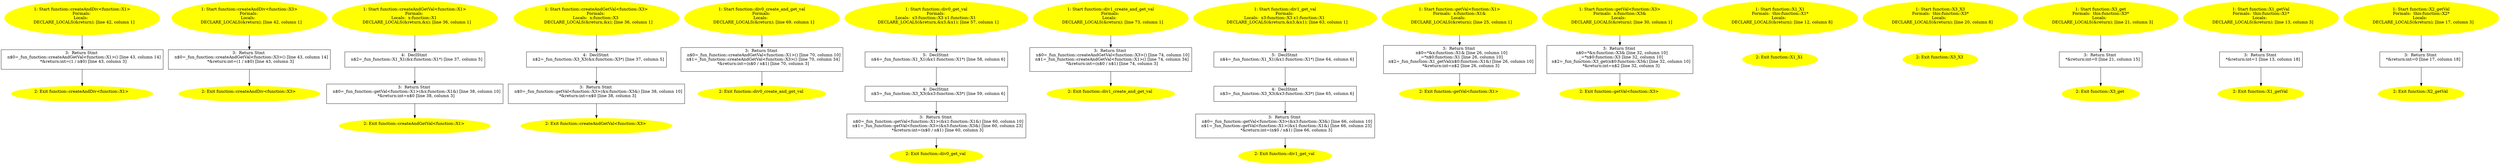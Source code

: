 /* @generated */
digraph cfg {
"createAndDiv<function::X1>#function#7317770096713783521.0380eae58716a2f4c79a0aa7669988ba_1" [label="1: Start function::createAndDiv<function::X1>\nFormals: \nLocals:  \n   DECLARE_LOCALS(&return); [line 42, column 1]\n " color=yellow style=filled]
	

	 "createAndDiv<function::X1>#function#7317770096713783521.0380eae58716a2f4c79a0aa7669988ba_1" -> "createAndDiv<function::X1>#function#7317770096713783521.0380eae58716a2f4c79a0aa7669988ba_3" ;
"createAndDiv<function::X1>#function#7317770096713783521.0380eae58716a2f4c79a0aa7669988ba_2" [label="2: Exit function::createAndDiv<function::X1> \n  " color=yellow style=filled]
	

"createAndDiv<function::X1>#function#7317770096713783521.0380eae58716a2f4c79a0aa7669988ba_3" [label="3:  Return Stmt \n   n$0=_fun_function::createAndGetVal<function::X1>() [line 43, column 14]\n  *&return:int=(1 / n$0) [line 43, column 3]\n " shape="box"]
	

	 "createAndDiv<function::X1>#function#7317770096713783521.0380eae58716a2f4c79a0aa7669988ba_3" -> "createAndDiv<function::X1>#function#7317770096713783521.0380eae58716a2f4c79a0aa7669988ba_2" ;
"createAndDiv<function::X3>#function#17691069018148922707.8fbffac628046cdf9a89a22bc71f8057_1" [label="1: Start function::createAndDiv<function::X3>\nFormals: \nLocals:  \n   DECLARE_LOCALS(&return); [line 42, column 1]\n " color=yellow style=filled]
	

	 "createAndDiv<function::X3>#function#17691069018148922707.8fbffac628046cdf9a89a22bc71f8057_1" -> "createAndDiv<function::X3>#function#17691069018148922707.8fbffac628046cdf9a89a22bc71f8057_3" ;
"createAndDiv<function::X3>#function#17691069018148922707.8fbffac628046cdf9a89a22bc71f8057_2" [label="2: Exit function::createAndDiv<function::X3> \n  " color=yellow style=filled]
	

"createAndDiv<function::X3>#function#17691069018148922707.8fbffac628046cdf9a89a22bc71f8057_3" [label="3:  Return Stmt \n   n$0=_fun_function::createAndGetVal<function::X3>() [line 43, column 14]\n  *&return:int=(1 / n$0) [line 43, column 3]\n " shape="box"]
	

	 "createAndDiv<function::X3>#function#17691069018148922707.8fbffac628046cdf9a89a22bc71f8057_3" -> "createAndDiv<function::X3>#function#17691069018148922707.8fbffac628046cdf9a89a22bc71f8057_2" ;
"createAndGetVal<function::X1>#function#6914861794749950810.03576380bf9ba7f93eef05bd79193575_1" [label="1: Start function::createAndGetVal<function::X1>\nFormals: \nLocals:  x:function::X1 \n   DECLARE_LOCALS(&return,&x); [line 36, column 1]\n " color=yellow style=filled]
	

	 "createAndGetVal<function::X1>#function#6914861794749950810.03576380bf9ba7f93eef05bd79193575_1" -> "createAndGetVal<function::X1>#function#6914861794749950810.03576380bf9ba7f93eef05bd79193575_4" ;
"createAndGetVal<function::X1>#function#6914861794749950810.03576380bf9ba7f93eef05bd79193575_2" [label="2: Exit function::createAndGetVal<function::X1> \n  " color=yellow style=filled]
	

"createAndGetVal<function::X1>#function#6914861794749950810.03576380bf9ba7f93eef05bd79193575_3" [label="3:  Return Stmt \n   n$0=_fun_function::getVal<function::X1>(&x:function::X1&) [line 38, column 10]\n  *&return:int=n$0 [line 38, column 3]\n " shape="box"]
	

	 "createAndGetVal<function::X1>#function#6914861794749950810.03576380bf9ba7f93eef05bd79193575_3" -> "createAndGetVal<function::X1>#function#6914861794749950810.03576380bf9ba7f93eef05bd79193575_2" ;
"createAndGetVal<function::X1>#function#6914861794749950810.03576380bf9ba7f93eef05bd79193575_4" [label="4:  DeclStmt \n   n$2=_fun_function::X1_X1(&x:function::X1*) [line 37, column 5]\n " shape="box"]
	

	 "createAndGetVal<function::X1>#function#6914861794749950810.03576380bf9ba7f93eef05bd79193575_4" -> "createAndGetVal<function::X1>#function#6914861794749950810.03576380bf9ba7f93eef05bd79193575_3" ;
"createAndGetVal<function::X3>#function#780814784522236088.525e889c7c5ef92e178075392a6961a4_1" [label="1: Start function::createAndGetVal<function::X3>\nFormals: \nLocals:  x:function::X3 \n   DECLARE_LOCALS(&return,&x); [line 36, column 1]\n " color=yellow style=filled]
	

	 "createAndGetVal<function::X3>#function#780814784522236088.525e889c7c5ef92e178075392a6961a4_1" -> "createAndGetVal<function::X3>#function#780814784522236088.525e889c7c5ef92e178075392a6961a4_4" ;
"createAndGetVal<function::X3>#function#780814784522236088.525e889c7c5ef92e178075392a6961a4_2" [label="2: Exit function::createAndGetVal<function::X3> \n  " color=yellow style=filled]
	

"createAndGetVal<function::X3>#function#780814784522236088.525e889c7c5ef92e178075392a6961a4_3" [label="3:  Return Stmt \n   n$0=_fun_function::getVal<function::X3>(&x:function::X3&) [line 38, column 10]\n  *&return:int=n$0 [line 38, column 3]\n " shape="box"]
	

	 "createAndGetVal<function::X3>#function#780814784522236088.525e889c7c5ef92e178075392a6961a4_3" -> "createAndGetVal<function::X3>#function#780814784522236088.525e889c7c5ef92e178075392a6961a4_2" ;
"createAndGetVal<function::X3>#function#780814784522236088.525e889c7c5ef92e178075392a6961a4_4" [label="4:  DeclStmt \n   n$2=_fun_function::X3_X3(&x:function::X3*) [line 37, column 5]\n " shape="box"]
	

	 "createAndGetVal<function::X3>#function#780814784522236088.525e889c7c5ef92e178075392a6961a4_4" -> "createAndGetVal<function::X3>#function#780814784522236088.525e889c7c5ef92e178075392a6961a4_3" ;
"div0_create_and_get_val#function#10435269887260132003.1e3aa28edfcd43ce252fdb21067574b3_1" [label="1: Start function::div0_create_and_get_val\nFormals: \nLocals:  \n   DECLARE_LOCALS(&return); [line 69, column 1]\n " color=yellow style=filled]
	

	 "div0_create_and_get_val#function#10435269887260132003.1e3aa28edfcd43ce252fdb21067574b3_1" -> "div0_create_and_get_val#function#10435269887260132003.1e3aa28edfcd43ce252fdb21067574b3_3" ;
"div0_create_and_get_val#function#10435269887260132003.1e3aa28edfcd43ce252fdb21067574b3_2" [label="2: Exit function::div0_create_and_get_val \n  " color=yellow style=filled]
	

"div0_create_and_get_val#function#10435269887260132003.1e3aa28edfcd43ce252fdb21067574b3_3" [label="3:  Return Stmt \n   n$0=_fun_function::createAndGetVal<function::X1>() [line 70, column 10]\n  n$1=_fun_function::createAndGetVal<function::X3>() [line 70, column 34]\n  *&return:int=(n$0 / n$1) [line 70, column 3]\n " shape="box"]
	

	 "div0_create_and_get_val#function#10435269887260132003.1e3aa28edfcd43ce252fdb21067574b3_3" -> "div0_create_and_get_val#function#10435269887260132003.1e3aa28edfcd43ce252fdb21067574b3_2" ;
"div0_get_val#function#10798510201986830040.b077944b4022150f57aec37a5ffc164a_1" [label="1: Start function::div0_get_val\nFormals: \nLocals:  x3:function::X3 x1:function::X1 \n   DECLARE_LOCALS(&return,&x3,&x1); [line 57, column 1]\n " color=yellow style=filled]
	

	 "div0_get_val#function#10798510201986830040.b077944b4022150f57aec37a5ffc164a_1" -> "div0_get_val#function#10798510201986830040.b077944b4022150f57aec37a5ffc164a_5" ;
"div0_get_val#function#10798510201986830040.b077944b4022150f57aec37a5ffc164a_2" [label="2: Exit function::div0_get_val \n  " color=yellow style=filled]
	

"div0_get_val#function#10798510201986830040.b077944b4022150f57aec37a5ffc164a_3" [label="3:  Return Stmt \n   n$0=_fun_function::getVal<function::X1>(&x1:function::X1&) [line 60, column 10]\n  n$1=_fun_function::getVal<function::X3>(&x3:function::X3&) [line 60, column 23]\n  *&return:int=(n$0 / n$1) [line 60, column 3]\n " shape="box"]
	

	 "div0_get_val#function#10798510201986830040.b077944b4022150f57aec37a5ffc164a_3" -> "div0_get_val#function#10798510201986830040.b077944b4022150f57aec37a5ffc164a_2" ;
"div0_get_val#function#10798510201986830040.b077944b4022150f57aec37a5ffc164a_4" [label="4:  DeclStmt \n   n$3=_fun_function::X3_X3(&x3:function::X3*) [line 59, column 6]\n " shape="box"]
	

	 "div0_get_val#function#10798510201986830040.b077944b4022150f57aec37a5ffc164a_4" -> "div0_get_val#function#10798510201986830040.b077944b4022150f57aec37a5ffc164a_3" ;
"div0_get_val#function#10798510201986830040.b077944b4022150f57aec37a5ffc164a_5" [label="5:  DeclStmt \n   n$4=_fun_function::X1_X1(&x1:function::X1*) [line 58, column 6]\n " shape="box"]
	

	 "div0_get_val#function#10798510201986830040.b077944b4022150f57aec37a5ffc164a_5" -> "div0_get_val#function#10798510201986830040.b077944b4022150f57aec37a5ffc164a_4" ;
"div1_create_and_get_val#function#14376724289073099234.7b46bfd9e19b7d3885bef77d1720d502_1" [label="1: Start function::div1_create_and_get_val\nFormals: \nLocals:  \n   DECLARE_LOCALS(&return); [line 73, column 1]\n " color=yellow style=filled]
	

	 "div1_create_and_get_val#function#14376724289073099234.7b46bfd9e19b7d3885bef77d1720d502_1" -> "div1_create_and_get_val#function#14376724289073099234.7b46bfd9e19b7d3885bef77d1720d502_3" ;
"div1_create_and_get_val#function#14376724289073099234.7b46bfd9e19b7d3885bef77d1720d502_2" [label="2: Exit function::div1_create_and_get_val \n  " color=yellow style=filled]
	

"div1_create_and_get_val#function#14376724289073099234.7b46bfd9e19b7d3885bef77d1720d502_3" [label="3:  Return Stmt \n   n$0=_fun_function::createAndGetVal<function::X3>() [line 74, column 10]\n  n$1=_fun_function::createAndGetVal<function::X1>() [line 74, column 34]\n  *&return:int=(n$0 / n$1) [line 74, column 3]\n " shape="box"]
	

	 "div1_create_and_get_val#function#14376724289073099234.7b46bfd9e19b7d3885bef77d1720d502_3" -> "div1_create_and_get_val#function#14376724289073099234.7b46bfd9e19b7d3885bef77d1720d502_2" ;
"div1_get_val#function#3554411408849091151.45cb38d8fc35a6b2cdc1f63de85d2e51_1" [label="1: Start function::div1_get_val\nFormals: \nLocals:  x3:function::X3 x1:function::X1 \n   DECLARE_LOCALS(&return,&x3,&x1); [line 63, column 1]\n " color=yellow style=filled]
	

	 "div1_get_val#function#3554411408849091151.45cb38d8fc35a6b2cdc1f63de85d2e51_1" -> "div1_get_val#function#3554411408849091151.45cb38d8fc35a6b2cdc1f63de85d2e51_5" ;
"div1_get_val#function#3554411408849091151.45cb38d8fc35a6b2cdc1f63de85d2e51_2" [label="2: Exit function::div1_get_val \n  " color=yellow style=filled]
	

"div1_get_val#function#3554411408849091151.45cb38d8fc35a6b2cdc1f63de85d2e51_3" [label="3:  Return Stmt \n   n$0=_fun_function::getVal<function::X3>(&x3:function::X3&) [line 66, column 10]\n  n$1=_fun_function::getVal<function::X1>(&x1:function::X1&) [line 66, column 23]\n  *&return:int=(n$0 / n$1) [line 66, column 3]\n " shape="box"]
	

	 "div1_get_val#function#3554411408849091151.45cb38d8fc35a6b2cdc1f63de85d2e51_3" -> "div1_get_val#function#3554411408849091151.45cb38d8fc35a6b2cdc1f63de85d2e51_2" ;
"div1_get_val#function#3554411408849091151.45cb38d8fc35a6b2cdc1f63de85d2e51_4" [label="4:  DeclStmt \n   n$3=_fun_function::X3_X3(&x3:function::X3*) [line 65, column 6]\n " shape="box"]
	

	 "div1_get_val#function#3554411408849091151.45cb38d8fc35a6b2cdc1f63de85d2e51_4" -> "div1_get_val#function#3554411408849091151.45cb38d8fc35a6b2cdc1f63de85d2e51_3" ;
"div1_get_val#function#3554411408849091151.45cb38d8fc35a6b2cdc1f63de85d2e51_5" [label="5:  DeclStmt \n   n$4=_fun_function::X1_X1(&x1:function::X1*) [line 64, column 6]\n " shape="box"]
	

	 "div1_get_val#function#3554411408849091151.45cb38d8fc35a6b2cdc1f63de85d2e51_5" -> "div1_get_val#function#3554411408849091151.45cb38d8fc35a6b2cdc1f63de85d2e51_4" ;
"getVal<function::X1>#function#7262186352585196534.81220c6f833b74aa2acc9c6411bc9ace_1" [label="1: Start function::getVal<function::X1>\nFormals:  x:function::X1&\nLocals:  \n   DECLARE_LOCALS(&return); [line 25, column 1]\n " color=yellow style=filled]
	

	 "getVal<function::X1>#function#7262186352585196534.81220c6f833b74aa2acc9c6411bc9ace_1" -> "getVal<function::X1>#function#7262186352585196534.81220c6f833b74aa2acc9c6411bc9ace_3" ;
"getVal<function::X1>#function#7262186352585196534.81220c6f833b74aa2acc9c6411bc9ace_2" [label="2: Exit function::getVal<function::X1> \n  " color=yellow style=filled]
	

"getVal<function::X1>#function#7262186352585196534.81220c6f833b74aa2acc9c6411bc9ace_3" [label="3:  Return Stmt \n   n$0=*&x:function::X1& [line 26, column 10]\n  _=*n$0:function::X1 [line 26, column 10]\n  n$2=_fun_function::X1_getVal(n$0:function::X1&) [line 26, column 10]\n  *&return:int=n$2 [line 26, column 3]\n " shape="box"]
	

	 "getVal<function::X1>#function#7262186352585196534.81220c6f833b74aa2acc9c6411bc9ace_3" -> "getVal<function::X1>#function#7262186352585196534.81220c6f833b74aa2acc9c6411bc9ace_2" ;
"getVal<function::X3>#function#11471061758976940952.6757c257541624a6e94e7b3c73ff8246_1" [label="1: Start function::getVal<function::X3>\nFormals:  x:function::X3&\nLocals:  \n   DECLARE_LOCALS(&return); [line 30, column 1]\n " color=yellow style=filled]
	

	 "getVal<function::X3>#function#11471061758976940952.6757c257541624a6e94e7b3c73ff8246_1" -> "getVal<function::X3>#function#11471061758976940952.6757c257541624a6e94e7b3c73ff8246_3" ;
"getVal<function::X3>#function#11471061758976940952.6757c257541624a6e94e7b3c73ff8246_2" [label="2: Exit function::getVal<function::X3> \n  " color=yellow style=filled]
	

"getVal<function::X3>#function#11471061758976940952.6757c257541624a6e94e7b3c73ff8246_3" [label="3:  Return Stmt \n   n$0=*&x:function::X3& [line 32, column 10]\n  _=*n$0:function::X3 [line 32, column 10]\n  n$2=_fun_function::X3_get(n$0:function::X3&) [line 32, column 10]\n  *&return:int=n$2 [line 32, column 3]\n " shape="box"]
	

	 "getVal<function::X3>#function#11471061758976940952.6757c257541624a6e94e7b3c73ff8246_3" -> "getVal<function::X3>#function#11471061758976940952.6757c257541624a6e94e7b3c73ff8246_2" ;
"X1#X1#function#{8268447282679134664|constexpr}.0745429c26350d2b5e4ccb089a75cca3_1" [label="1: Start function::X1_X1\nFormals:  this:function::X1*\nLocals:  \n   DECLARE_LOCALS(&return); [line 12, column 8]\n " color=yellow style=filled]
	

	 "X1#X1#function#{8268447282679134664|constexpr}.0745429c26350d2b5e4ccb089a75cca3_1" -> "X1#X1#function#{8268447282679134664|constexpr}.0745429c26350d2b5e4ccb089a75cca3_2" ;
"X1#X1#function#{8268447282679134664|constexpr}.0745429c26350d2b5e4ccb089a75cca3_2" [label="2: Exit function::X1_X1 \n  " color=yellow style=filled]
	

"X3#X3#function#{16145958216423895430|constexpr}.a7ec9df001ac855b3f6c0a5993984a6d_1" [label="1: Start function::X3_X3\nFormals:  this:function::X3*\nLocals:  \n   DECLARE_LOCALS(&return); [line 20, column 8]\n " color=yellow style=filled]
	

	 "X3#X3#function#{16145958216423895430|constexpr}.a7ec9df001ac855b3f6c0a5993984a6d_1" -> "X3#X3#function#{16145958216423895430|constexpr}.a7ec9df001ac855b3f6c0a5993984a6d_2" ;
"X3#X3#function#{16145958216423895430|constexpr}.a7ec9df001ac855b3f6c0a5993984a6d_2" [label="2: Exit function::X3_X3 \n  " color=yellow style=filled]
	

"get#X3#function#(14294522720635572005).f8ff5924ea2973135dd3eed8a26cb671_1" [label="1: Start function::X3_get\nFormals:  this:function::X3*\nLocals:  \n   DECLARE_LOCALS(&return); [line 21, column 3]\n " color=yellow style=filled]
	

	 "get#X3#function#(14294522720635572005).f8ff5924ea2973135dd3eed8a26cb671_1" -> "get#X3#function#(14294522720635572005).f8ff5924ea2973135dd3eed8a26cb671_3" ;
"get#X3#function#(14294522720635572005).f8ff5924ea2973135dd3eed8a26cb671_2" [label="2: Exit function::X3_get \n  " color=yellow style=filled]
	

"get#X3#function#(14294522720635572005).f8ff5924ea2973135dd3eed8a26cb671_3" [label="3:  Return Stmt \n   *&return:int=0 [line 21, column 15]\n " shape="box"]
	

	 "get#X3#function#(14294522720635572005).f8ff5924ea2973135dd3eed8a26cb671_3" -> "get#X3#function#(14294522720635572005).f8ff5924ea2973135dd3eed8a26cb671_2" ;
"getVal#X1#function#(6016609736462046615).f1c1059b86daba05a044baaa3aeebb4d_1" [label="1: Start function::X1_getVal\nFormals:  this:function::X1*\nLocals:  \n   DECLARE_LOCALS(&return); [line 13, column 3]\n " color=yellow style=filled]
	

	 "getVal#X1#function#(6016609736462046615).f1c1059b86daba05a044baaa3aeebb4d_1" -> "getVal#X1#function#(6016609736462046615).f1c1059b86daba05a044baaa3aeebb4d_3" ;
"getVal#X1#function#(6016609736462046615).f1c1059b86daba05a044baaa3aeebb4d_2" [label="2: Exit function::X1_getVal \n  " color=yellow style=filled]
	

"getVal#X1#function#(6016609736462046615).f1c1059b86daba05a044baaa3aeebb4d_3" [label="3:  Return Stmt \n   *&return:int=1 [line 13, column 18]\n " shape="box"]
	

	 "getVal#X1#function#(6016609736462046615).f1c1059b86daba05a044baaa3aeebb4d_3" -> "getVal#X1#function#(6016609736462046615).f1c1059b86daba05a044baaa3aeebb4d_2" ;
"getVal#X2#function#(4809746707613911696).0109fe7d05b40f7cd003b5f24db7e996_1" [label="1: Start function::X2_getVal\nFormals:  this:function::X2*\nLocals:  \n   DECLARE_LOCALS(&return); [line 17, column 3]\n " color=yellow style=filled]
	

	 "getVal#X2#function#(4809746707613911696).0109fe7d05b40f7cd003b5f24db7e996_1" -> "getVal#X2#function#(4809746707613911696).0109fe7d05b40f7cd003b5f24db7e996_3" ;
"getVal#X2#function#(4809746707613911696).0109fe7d05b40f7cd003b5f24db7e996_2" [label="2: Exit function::X2_getVal \n  " color=yellow style=filled]
	

"getVal#X2#function#(4809746707613911696).0109fe7d05b40f7cd003b5f24db7e996_3" [label="3:  Return Stmt \n   *&return:int=0 [line 17, column 18]\n " shape="box"]
	

	 "getVal#X2#function#(4809746707613911696).0109fe7d05b40f7cd003b5f24db7e996_3" -> "getVal#X2#function#(4809746707613911696).0109fe7d05b40f7cd003b5f24db7e996_2" ;
}
